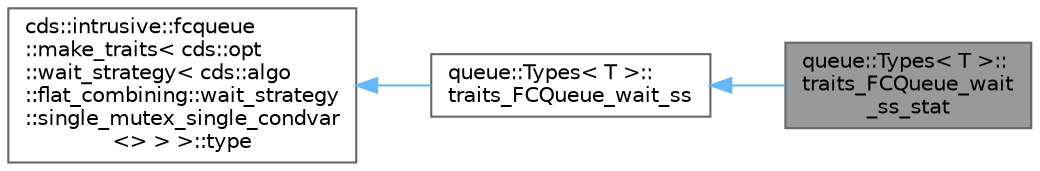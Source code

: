 digraph "queue::Types&lt; T &gt;::traits_FCQueue_wait_ss_stat"
{
 // LATEX_PDF_SIZE
  bgcolor="transparent";
  edge [fontname=Helvetica,fontsize=10,labelfontname=Helvetica,labelfontsize=10];
  node [fontname=Helvetica,fontsize=10,shape=box,height=0.2,width=0.4];
  rankdir="LR";
  Node1 [id="Node000001",label="queue::Types\< T \>::\ltraits_FCQueue_wait\l_ss_stat",height=0.2,width=0.4,color="gray40", fillcolor="grey60", style="filled", fontcolor="black",tooltip=" "];
  Node2 -> Node1 [id="edge1_Node000001_Node000002",dir="back",color="steelblue1",style="solid",tooltip=" "];
  Node2 [id="Node000002",label="queue::Types\< T \>::\ltraits_FCQueue_wait_ss",height=0.2,width=0.4,color="gray40", fillcolor="white", style="filled",URL="$classqueue_1_1_types_1_1traits___f_c_queue__wait__ss.html",tooltip=" "];
  Node3 -> Node2 [id="edge2_Node000002_Node000003",dir="back",color="steelblue1",style="solid",tooltip=" "];
  Node3 [id="Node000003",label="cds::intrusive::fcqueue\l::make_traits\< cds::opt\l::wait_strategy\< cds::algo\l::flat_combining::wait_strategy\l::single_mutex_single_condvar\l\<\> \> \>::type",height=0.2,width=0.4,color="gray40", fillcolor="white", style="filled",tooltip=" "];
}
